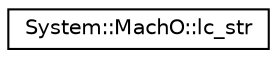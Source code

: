 digraph G
{
  edge [fontname="Helvetica",fontsize="10",labelfontname="Helvetica",labelfontsize="10"];
  node [fontname="Helvetica",fontsize="10",shape=record];
  rankdir="LR";
  Node1 [label="System::MachO::lc_str",height=0.2,width=0.4,color="black", fillcolor="white", style="filled",URL="$union_system_1_1_mach_o_1_1lc__str.html"];
}
